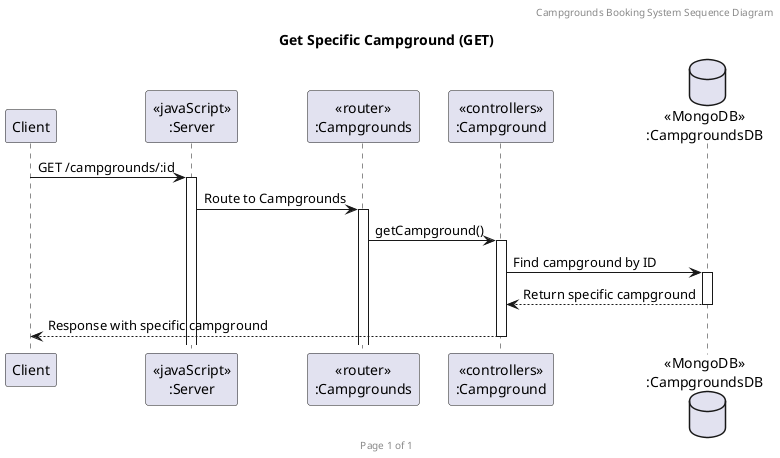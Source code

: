 @startuml Get Specific Campground

header Campgrounds Booking System Sequence Diagram
footer Page %page% of %lastpage%
title "Get Specific Campground (GET)"

participant "Client" as client
participant "<<javaScript>>\n:Server" as server
participant "<<router>>\n:Campgrounds" as campgroundsRouter
participant "<<controllers>>\n:Campground" as campgroundController
database "<<MongoDB>>\n:CampgroundsDB" as CampgroundsDatabase

client->server ++: GET /campgrounds/:id
server->campgroundsRouter ++: Route to Campgrounds
campgroundsRouter->campgroundController ++: getCampground()
campgroundController->CampgroundsDatabase ++: Find campground by ID
CampgroundsDatabase --> campgroundController --: Return specific campground
campgroundController-->client --: Response with specific campground

@enduml
